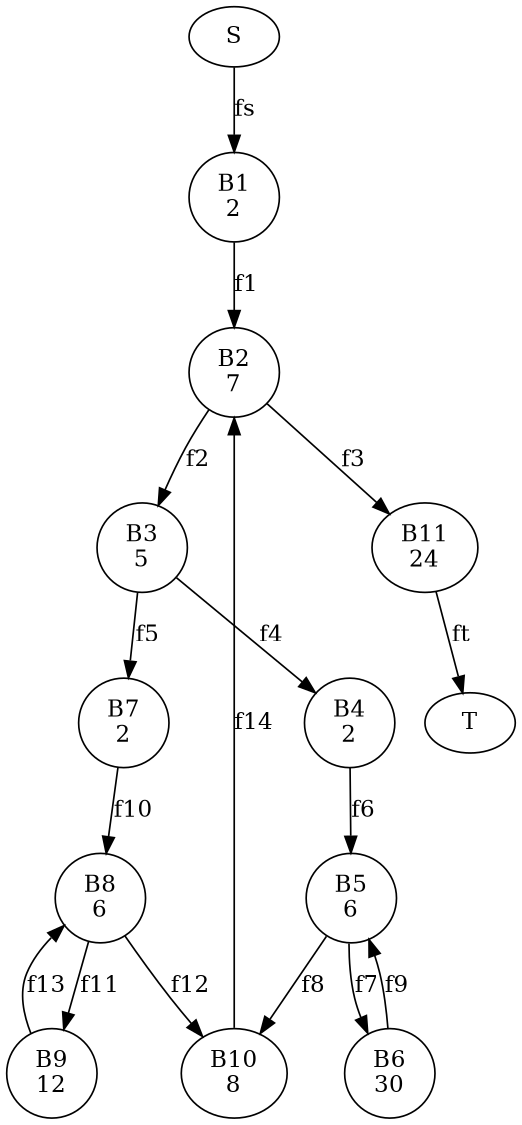 digraph G {
size = "10,7.5"
	S->B1 [label="fs"];
	B1->B2 [label="f1"];
	B2->B3 [label="f2"];
	B2->B11 [label="f3"];
	B3->B4 [label="f4"];
	B3->B7 [label="f5"];
	B4->B5 [label="f6"];
	B5->B6 [label="f7"];
	B5->B10 [label="f8"];
	B6->B5 [label="f9"];
	B7->B8 [label="f10"];
	B8->B9 [label="f11"];
	B8->B10 [label="f12"];
	B9->B8 [label="f13"];
	B10->B2 [label="f14"];
	B11->T [label="ft"];
	S;
	B1 [label="B1\n2"];
	B2 [label="B2\n7"];
	B3 [label="B3\n5"];
	B4 [label="B4\n2"];
	B5 [label="B5\n6"];
	B6 [label="B6\n30"];
	B7 [label="B7\n2"];
	B8 [label="B8\n6"];
	B9 [label="B9\n12"];
	B10 [label="B10\n8"];
	B11 [label="B11\n24"];
	T;
}
